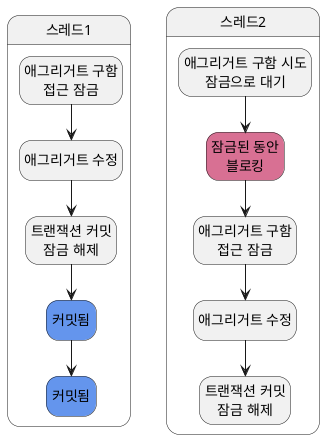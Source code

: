 @startuml

hide empty description

state "스레드1" as a {
    state "애그리거트 구함\n접근 잠금" as a1
    state "애그리거트 수정" as a2
    state "트랜잭션 커밋\n잠금 해제" as a3
    state "커밋됨" as a4 #CornflowerBlue
    state "커밋됨" as a5 #CornflowerBlue
    
    a1 -down-> a2
    a2 -down-> a3
    a3 -down-> a4
    a4 -down-> a5
}

state "스레드2" as b {
    state "애그리거트 구함 시도\n잠금으로 대기" as b1
    state "잠금된 동안\n블로킹" as b2 #PaleVioletRed
    state "애그리거트 구함\n접근 잠금" as b3
    state "애그리거트 수정" as b4
    state "트랜잭션 커밋\n잠금 해제" as b5

    b1 -down-> b2
    b2 -down-> b3
    b3 -down-> b4
    b4 -down-> b5
}

@enduml